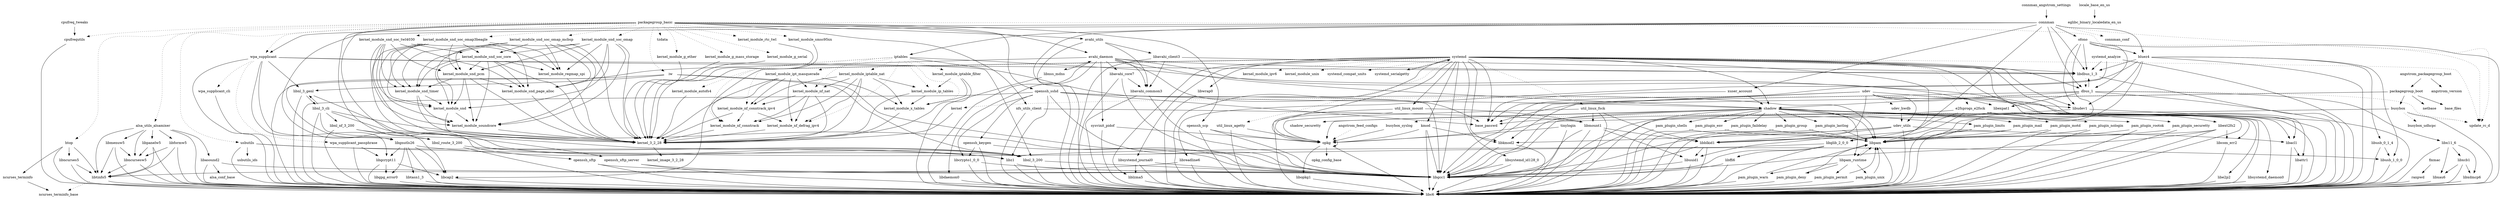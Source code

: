 digraph depends {
    node [shape=plaintext]
alsa_utils_alsamixer -> libasound2;
alsa_utils_alsamixer -> libc6;
alsa_utils_alsamixer -> libformw5;
alsa_utils_alsamixer -> libmenuw5;
alsa_utils_alsamixer -> libncursesw5;
alsa_utils_alsamixer -> libpanelw5;
alsa_utils_alsamixer -> libtinfo5;
angstrom_feed_configs -> opkg [style=dotted];
angstrom_packagegroup_boot -> angstrom_version;
angstrom_packagegroup_boot -> packagegroup_boot;
avahi_daemon -> base_passwd;
avahi_daemon -> libavahi_common3;
avahi_daemon -> libavahi_core7;
avahi_daemon -> libc6;
avahi_daemon -> libcap2;
avahi_daemon -> libdaemon0;
avahi_daemon -> libdbus_1_3;
avahi_daemon -> libexpat1;
avahi_daemon -> libnss_mdns [style=dotted];
avahi_daemon -> shadow;
avahi_daemon -> sysvinit_pidof;
avahi_utils -> libavahi_client3;
avahi_utils -> libavahi_common3;
avahi_utils -> libc6;
bluez4 -> libc6;
bluez4 -> libdbus_1_3;
bluez4 -> libglib_2_0_0;
bluez4 -> libreadline6;
bluez4 -> libudev1;
bluez4 -> libusb_0_1_4;
bluez4 -> libusb_1_0_0;
busybox -> busybox_syslog [style=dotted];
busybox -> busybox_udhcpc [style=dotted];
busybox -> libc6;
busybox -> opkg;
busybox -> update_rc_d [style=dotted];
busybox_syslog -> opkg;
connman -> bluez4;
connman -> connman_conf [style=dotted];
connman -> dbus_1;
connman -> iptables;
connman -> libc6;
connman -> libdbus_1_3;
connman -> libglib_2_0_0;
connman -> libgnutls26;
connman -> ofono;
connman -> update_rc_d [style=dotted];
connman -> wpa_supplicant;
connman -> xuser_account;
connman_angstrom_settings -> connman;
cpufreq_tweaks -> cpufrequtils;
cpufrequtils -> libc6;
dbus_1 -> base_passwd;
dbus_1 -> libc6;
dbus_1 -> libdbus_1_3;
dbus_1 -> libexpat1;
dbus_1 -> libx11_6;
dbus_1 -> shadow;
dbus_1 -> update_rc_d [style=dotted];
e2fsprogs_e2fsck -> libblkid1;
e2fsprogs_e2fsck -> libc6;
e2fsprogs_e2fsck -> libcom_err2;
e2fsprogs_e2fsck -> libe2p2;
e2fsprogs_e2fsck -> libext2fs2;
e2fsprogs_e2fsck -> libgcc1;
e2fsprogs_e2fsck -> libuuid1;
fixmac -> ranpwd;
htop -> libc6;
htop -> libncurses5;
htop -> libtinfo5;
htop -> ncurses_terminfo;
iptables -> kernel_module_ip_tables [style=dotted];
iptables -> kernel_module_ipt_masquerade [style=dotted];
iptables -> kernel_module_iptable_filter [style=dotted];
iptables -> kernel_module_iptable_nat [style=dotted];
iptables -> kernel_module_nf_conntrack [style=dotted];
iptables -> kernel_module_nf_conntrack_ipv4 [style=dotted];
iptables -> kernel_module_nf_defrag_ipv4 [style=dotted];
iptables -> kernel_module_nf_nat [style=dotted];
iptables -> kernel_module_x_tables [style=dotted];
iptables -> libc6;
iptables -> libgcc1;
iw -> libc6;
iw -> libgcc1;
iw -> libnl_3_200;
iw -> libnl_3_genl;
kernel -> kernel_3_2_28;
kernel_3_2_28 -> kernel_image_3_2_28;
kernel_module_autofs4 -> kernel_3_2_28;
kernel_module_g_ether -> kernel_3_2_28;
kernel_module_g_mass_storage -> kernel_3_2_28;
kernel_module_g_serial -> kernel_3_2_28;
kernel_module_ip_tables -> kernel_3_2_28;
kernel_module_ip_tables -> kernel_module_x_tables;
kernel_module_ipt_masquerade -> kernel_3_2_28;
kernel_module_ipt_masquerade -> kernel_module_nf_conntrack;
kernel_module_ipt_masquerade -> kernel_module_nf_conntrack_ipv4;
kernel_module_ipt_masquerade -> kernel_module_nf_defrag_ipv4;
kernel_module_ipt_masquerade -> kernel_module_nf_nat;
kernel_module_ipt_masquerade -> kernel_module_x_tables;
kernel_module_iptable_filter -> kernel_3_2_28;
kernel_module_iptable_filter -> kernel_module_ip_tables;
kernel_module_iptable_filter -> kernel_module_x_tables;
kernel_module_iptable_nat -> kernel_3_2_28;
kernel_module_iptable_nat -> kernel_module_ip_tables;
kernel_module_iptable_nat -> kernel_module_nf_conntrack;
kernel_module_iptable_nat -> kernel_module_nf_conntrack_ipv4;
kernel_module_iptable_nat -> kernel_module_nf_defrag_ipv4;
kernel_module_iptable_nat -> kernel_module_nf_nat;
kernel_module_iptable_nat -> kernel_module_x_tables;
kernel_module_nf_conntrack -> kernel_3_2_28;
kernel_module_nf_conntrack_ipv4 -> kernel_3_2_28;
kernel_module_nf_conntrack_ipv4 -> kernel_module_nf_conntrack;
kernel_module_nf_conntrack_ipv4 -> kernel_module_nf_defrag_ipv4;
kernel_module_nf_defrag_ipv4 -> kernel_3_2_28;
kernel_module_nf_nat -> kernel_3_2_28;
kernel_module_nf_nat -> kernel_module_nf_conntrack;
kernel_module_nf_nat -> kernel_module_nf_conntrack_ipv4;
kernel_module_nf_nat -> kernel_module_nf_defrag_ipv4;
kernel_module_regmap_spi -> kernel_3_2_28;
kernel_module_rtc_twl -> kernel_3_2_28;
kernel_module_smsc95xx -> kernel_3_2_28;
kernel_module_snd -> kernel_3_2_28;
kernel_module_snd -> kernel_module_soundcore;
kernel_module_snd_page_alloc -> kernel_3_2_28;
kernel_module_snd_pcm -> kernel_3_2_28;
kernel_module_snd_pcm -> kernel_module_snd;
kernel_module_snd_pcm -> kernel_module_snd_page_alloc;
kernel_module_snd_pcm -> kernel_module_snd_timer;
kernel_module_snd_pcm -> kernel_module_soundcore;
kernel_module_snd_soc_core -> kernel_3_2_28;
kernel_module_snd_soc_core -> kernel_module_regmap_spi;
kernel_module_snd_soc_core -> kernel_module_snd;
kernel_module_snd_soc_core -> kernel_module_snd_page_alloc;
kernel_module_snd_soc_core -> kernel_module_snd_pcm;
kernel_module_snd_soc_core -> kernel_module_snd_timer;
kernel_module_snd_soc_core -> kernel_module_soundcore;
kernel_module_snd_soc_omap -> kernel_3_2_28;
kernel_module_snd_soc_omap -> kernel_module_regmap_spi;
kernel_module_snd_soc_omap -> kernel_module_snd;
kernel_module_snd_soc_omap -> kernel_module_snd_page_alloc;
kernel_module_snd_soc_omap -> kernel_module_snd_pcm;
kernel_module_snd_soc_omap -> kernel_module_snd_soc_core;
kernel_module_snd_soc_omap -> kernel_module_snd_timer;
kernel_module_snd_soc_omap -> kernel_module_soundcore;
kernel_module_snd_soc_omap3beagle -> kernel_3_2_28;
kernel_module_snd_soc_omap3beagle -> kernel_module_regmap_spi;
kernel_module_snd_soc_omap3beagle -> kernel_module_snd;
kernel_module_snd_soc_omap3beagle -> kernel_module_snd_page_alloc;
kernel_module_snd_soc_omap3beagle -> kernel_module_snd_pcm;
kernel_module_snd_soc_omap3beagle -> kernel_module_snd_soc_core;
kernel_module_snd_soc_omap3beagle -> kernel_module_snd_timer;
kernel_module_snd_soc_omap3beagle -> kernel_module_soundcore;
kernel_module_snd_soc_omap_mcbsp -> kernel_3_2_28;
kernel_module_snd_soc_omap_mcbsp -> kernel_module_regmap_spi;
kernel_module_snd_soc_omap_mcbsp -> kernel_module_snd;
kernel_module_snd_soc_omap_mcbsp -> kernel_module_snd_page_alloc;
kernel_module_snd_soc_omap_mcbsp -> kernel_module_snd_pcm;
kernel_module_snd_soc_omap_mcbsp -> kernel_module_snd_soc_core;
kernel_module_snd_soc_omap_mcbsp -> kernel_module_snd_timer;
kernel_module_snd_soc_omap_mcbsp -> kernel_module_soundcore;
kernel_module_snd_soc_twl4030 -> kernel_3_2_28;
kernel_module_snd_soc_twl4030 -> kernel_module_regmap_spi;
kernel_module_snd_soc_twl4030 -> kernel_module_snd;
kernel_module_snd_soc_twl4030 -> kernel_module_snd_page_alloc;
kernel_module_snd_soc_twl4030 -> kernel_module_snd_pcm;
kernel_module_snd_soc_twl4030 -> kernel_module_snd_soc_core;
kernel_module_snd_soc_twl4030 -> kernel_module_snd_timer;
kernel_module_snd_soc_twl4030 -> kernel_module_soundcore;
kernel_module_snd_timer -> kernel_3_2_28;
kernel_module_snd_timer -> kernel_module_snd;
kernel_module_snd_timer -> kernel_module_soundcore;
kernel_module_soundcore -> kernel_3_2_28;
kernel_module_x_tables -> kernel_3_2_28;
kmod -> libc6;
kmod -> libgcc1;
kmod -> libkmod2;
kmod -> opkg;
libacl1 -> libattr1;
libacl1 -> libc6;
libasound2 -> alsa_conf_base;
libasound2 -> libc6;
libasound2 -> libgcc1;
libattr1 -> libc6;
libavahi_client3 -> libavahi_common3;
libavahi_client3 -> libc6;
libavahi_client3 -> libdbus_1_3;
libavahi_common3 -> libc6;
libavahi_common3 -> libgcc1;
libavahi_core7 -> libavahi_common3;
libavahi_core7 -> libc6;
libavahi_core7 -> libgcc1;
libblkid1 -> libc6;
libblkid1 -> libgcc1;
libblkid1 -> libuuid1;
libcap2 -> libc6;
libcom_err2 -> libc6;
libcrypto1_0_0 -> libc6;
libcrypto1_0_0 -> libgcc1;
libdaemon0 -> libc6;
libdbus_1_3 -> dbus_1 [style=dotted];
libdbus_1_3 -> libc6;
libe2p2 -> libc6;
libexpat1 -> libc6;
libexpat1 -> libgcc1;
libext2fs2 -> libblkid1;
libext2fs2 -> libc6;
libext2fs2 -> libcom_err2;
libext2fs2 -> libgcc1;
libffi6 -> libc6;
libffi6 -> libgcc1;
libformw5 -> libc6;
libformw5 -> libncursesw5;
libformw5 -> libtinfo5;
libgcc1 -> libc6;
libgcrypt11 -> libc6;
libgcrypt11 -> libcap2;
libgcrypt11 -> libgpg_error0;
libglib_2_0_0 -> libc6;
libglib_2_0_0 -> libffi6;
libglib_2_0_0 -> libgcc1;
libglib_2_0_0 -> libz1;
libgnutls26 -> libc6;
libgnutls26 -> libcap2;
libgnutls26 -> libgcrypt11;
libgnutls26 -> libgpg_error0;
libgnutls26 -> libtasn1_3;
libgnutls26 -> libz1;
libgpg_error0 -> libc6;
libkmod2 -> libc6;
libkmod2 -> libgcc1;
liblzma5 -> libc6;
libmenuw5 -> libc6;
libmenuw5 -> libncursesw5;
libmenuw5 -> libtinfo5;
libmount1 -> libblkid1;
libmount1 -> libc6;
libmount1 -> libgcc1;
libmount1 -> libuuid1;
libncurses5 -> libc6;
libncurses5 -> libtinfo5;
libncursesw5 -> libc6;
libncursesw5 -> libtinfo5;
libnl_3_200 -> libc6;
libnl_3_200 -> libgcc1;
libnl_3_cli -> libc6;
libnl_3_cli -> libgcc1;
libnl_3_cli -> libnl_3_200;
libnl_3_cli -> libnl_3_genl;
libnl_3_cli -> libnl_nf_3_200;
libnl_3_cli -> libnl_route_3_200;
libnl_3_genl -> libc6;
libnl_3_genl -> libnl_3_200;
libnl_3_genl -> libnl_3_cli;
libnl_nf_3_200 -> libc6;
libnl_nf_3_200 -> libnl_3_200;
libnl_nf_3_200 -> libnl_route_3_200;
libnl_route_3_200 -> libc6;
libnl_route_3_200 -> libnl_3_200;
libnss_mdns -> avahi_daemon;
libnss_mdns -> libc6;
libopkg1 -> libc6;
libpam -> libc6;
libpam -> libpam_runtime [style=dotted];
libpam_runtime -> libpam;
libpam_runtime -> pam_plugin_deny;
libpam_runtime -> pam_plugin_permit;
libpam_runtime -> pam_plugin_unix;
libpam_runtime -> pam_plugin_warn;
libpanelw5 -> libc6;
libpanelw5 -> libncursesw5;
libpanelw5 -> libtinfo5;
libreadline6 -> libc6;
libreadline6 -> libtinfo5;
libsystemd_daemon0 -> libc6;
libsystemd_id128_0 -> libc6;
libsystemd_id128_0 -> libgcc1;
libsystemd_journal0 -> libc6;
libsystemd_journal0 -> libgcc1;
libsystemd_journal0 -> liblzma5;
libtasn1_3 -> libc6;
libtinfo5 -> libc6;
libtinfo5 -> ncurses_terminfo_base [style=dotted];
libudev1 -> libc6;
libudev1 -> libgcc1;
libusb_0_1_4 -> libc6;
libusb_0_1_4 -> libusb_1_0_0;
libusb_1_0_0 -> libc6;
libuuid1 -> libc6;
libuuid1 -> libgcc1;
libwrap0 -> libc6;
libx11_6 -> libc6;
libx11_6 -> libxau6;
libx11_6 -> libxcb1;
libx11_6 -> libxdmcp6;
libxau6 -> libc6;
libxcb1 -> libc6;
libxcb1 -> libxau6;
libxcb1 -> libxdmcp6;
libxdmcp6 -> libc6;
libz1 -> libc6;
libz1 -> libgcc1;
locale_base_en_us -> eglibc_binary_localedata_en_us;
ncurses_terminfo -> ncurses_terminfo_base;
nfs_utils_client -> libc6;
nfs_utils_client -> libmount1;
ofono -> bluez4;
ofono -> dbus_1;
ofono -> libc6;
ofono -> libdbus_1_3;
ofono -> libglib_2_0_0;
ofono -> libudev1;
ofono -> update_rc_d [style=dotted];
openssh_keygen -> libc6;
openssh_keygen -> libcrypto1_0_0;
openssh_keygen -> libgcc1;
openssh_scp -> libc6;
openssh_scp -> libgcc1;
openssh_scp -> opkg;
openssh_sftp -> libc6;
openssh_sftp -> libgcc1;
openssh_sftp_server -> libc6;
openssh_sftp_server -> libgcc1;
openssh_sshd -> base_passwd;
openssh_sshd -> libc6;
openssh_sshd -> libcrypto1_0_0;
openssh_sshd -> libgcc1;
openssh_sshd -> libpam;
openssh_sshd -> libz1;
openssh_sshd -> openssh_keygen;
openssh_sshd -> shadow;
opkg -> libc6;
opkg -> libopkg1;
opkg -> opkg;
opkg -> opkg_config_base;
packagegroup_basic -> alsa_utils_alsamixer [style=dotted];
packagegroup_basic -> avahi_daemon;
packagegroup_basic -> avahi_utils;
packagegroup_basic -> bluez4 [style=dotted];
packagegroup_basic -> cpufrequtils [style=dotted];
packagegroup_basic -> htop [style=dotted];
packagegroup_basic -> iw [style=dotted];
packagegroup_basic -> kernel_module_g_ether [style=dotted];
packagegroup_basic -> kernel_module_g_mass_storage [style=dotted];
packagegroup_basic -> kernel_module_g_serial [style=dotted];
packagegroup_basic -> kernel_module_rtc_twl [style=dotted];
packagegroup_basic -> kernel_module_smsc95xx [style=dotted];
packagegroup_basic -> kernel_module_snd_soc_omap [style=dotted];
packagegroup_basic -> kernel_module_snd_soc_omap3beagle [style=dotted];
packagegroup_basic -> kernel_module_snd_soc_omap_mcbsp [style=dotted];
packagegroup_basic -> kernel_module_snd_soc_twl4030 [style=dotted];
packagegroup_basic -> nfs_utils_client;
packagegroup_basic -> openssh_scp;
packagegroup_basic -> openssh_sftp;
packagegroup_basic -> openssh_sftp_server;
packagegroup_basic -> openssh_sshd;
packagegroup_basic -> tzdata [style=dotted];
packagegroup_basic -> usbutils [style=dotted];
packagegroup_basic -> wpa_supplicant [style=dotted];
packagegroup_boot -> base_files;
packagegroup_boot -> base_passwd;
packagegroup_boot -> busybox;
packagegroup_boot -> kernel [style=dotted];
packagegroup_boot -> netbase;
pam_plugin_deny -> libc6;
pam_plugin_deny -> libpam;
pam_plugin_env -> libc6;
pam_plugin_env -> libpam;
pam_plugin_faildelay -> libc6;
pam_plugin_faildelay -> libpam;
pam_plugin_group -> libc6;
pam_plugin_group -> libpam;
pam_plugin_lastlog -> libc6;
pam_plugin_lastlog -> libpam;
pam_plugin_limits -> libc6;
pam_plugin_limits -> libpam;
pam_plugin_mail -> libc6;
pam_plugin_mail -> libpam;
pam_plugin_motd -> libc6;
pam_plugin_motd -> libpam;
pam_plugin_nologin -> libc6;
pam_plugin_nologin -> libpam;
pam_plugin_permit -> libc6;
pam_plugin_permit -> libpam;
pam_plugin_rootok -> libc6;
pam_plugin_rootok -> libpam;
pam_plugin_securetty -> libc6;
pam_plugin_securetty -> libpam;
pam_plugin_shells -> libc6;
pam_plugin_shells -> libpam;
pam_plugin_unix -> libc6;
pam_plugin_unix -> libpam;
pam_plugin_warn -> libc6;
pam_plugin_warn -> libpam;
ranpwd -> libc6;
shadow -> base_passwd;
shadow -> libc6;
shadow -> libgcc1;
shadow -> libpam;
shadow -> libpam_runtime;
shadow -> opkg;
shadow -> pam_plugin_env;
shadow -> pam_plugin_faildelay;
shadow -> pam_plugin_group;
shadow -> pam_plugin_lastlog;
shadow -> pam_plugin_limits;
shadow -> pam_plugin_mail;
shadow -> pam_plugin_motd;
shadow -> pam_plugin_nologin;
shadow -> pam_plugin_rootok;
shadow -> pam_plugin_securetty;
shadow -> pam_plugin_shells;
shadow -> shadow_securetty;
systemd -> base_passwd;
systemd -> dbus_1;
systemd -> e2fsprogs_e2fsck [style=dotted];
systemd -> kernel_module_autofs4 [style=dotted];
systemd -> kernel_module_ipv6 [style=dotted];
systemd -> kernel_module_unix [style=dotted];
systemd -> kmod;
systemd -> libacl1;
systemd -> libattr1;
systemd -> libc6;
systemd -> libcap2;
systemd -> libdbus_1_3;
systemd -> libgcc1;
systemd -> libkmod2;
systemd -> liblzma5;
systemd -> libpam;
systemd -> libsystemd_daemon0;
systemd -> libsystemd_id128_0;
systemd -> libsystemd_journal0;
systemd -> libudev1;
systemd -> libwrap0;
systemd -> opkg;
systemd -> shadow;
systemd -> systemd_compat_units [style=dotted];
systemd -> systemd_serialgetty [style=dotted];
systemd -> update_rc_d [style=dotted];
systemd -> util_linux_agetty [style=dotted];
systemd -> util_linux_fsck [style=dotted];
systemd -> util_linux_mount;
systemd_analyze -> libc6;
systemd_analyze -> libdbus_1_3;
systemd_analyze -> libgcc1;
systemd_serialgetty -> systemd;
sysvinit_pidof -> libc6;
sysvinit_pidof -> opkg;
tinylogin -> libc6;
tinylogin -> opkg;
udev -> libacl1;
udev -> libblkid1;
udev -> libc6;
udev -> libgcc1;
udev -> libkmod2;
udev -> libudev1;
udev -> udev_hwdb [style=dotted];
udev -> udev_utils;
udev_hwdb -> udev_utils;
udev_utils -> libacl1;
udev_utils -> libblkid1;
udev_utils -> libc6;
udev_utils -> libgcc1;
udev_utils -> libkmod2;
usbutils -> libc6;
usbutils -> libusb_1_0_0;
usbutils -> libz1;
usbutils -> usbutils_ids;
util_linux_agetty -> libc6;
util_linux_agetty -> opkg;
util_linux_fsck -> libblkid1;
util_linux_fsck -> libc6;
util_linux_fsck -> libmount1;
util_linux_fsck -> opkg;
util_linux_mount -> libc6;
util_linux_mount -> libmount1;
util_linux_mount -> opkg;
wpa_supplicant -> libc6;
wpa_supplicant -> libdbus_1_3;
wpa_supplicant -> libgcrypt11;
wpa_supplicant -> libgnutls26;
wpa_supplicant -> libnl_3_200;
wpa_supplicant -> libnl_3_genl;
wpa_supplicant -> wpa_supplicant_cli [style=dotted];
wpa_supplicant -> wpa_supplicant_passphrase [style=dotted];
wpa_supplicant_cli -> libc6;
wpa_supplicant_passphrase -> libc6;
wpa_supplicant_passphrase -> libgcrypt11;
xuser_account -> base_passwd;
xuser_account -> shadow;
}

